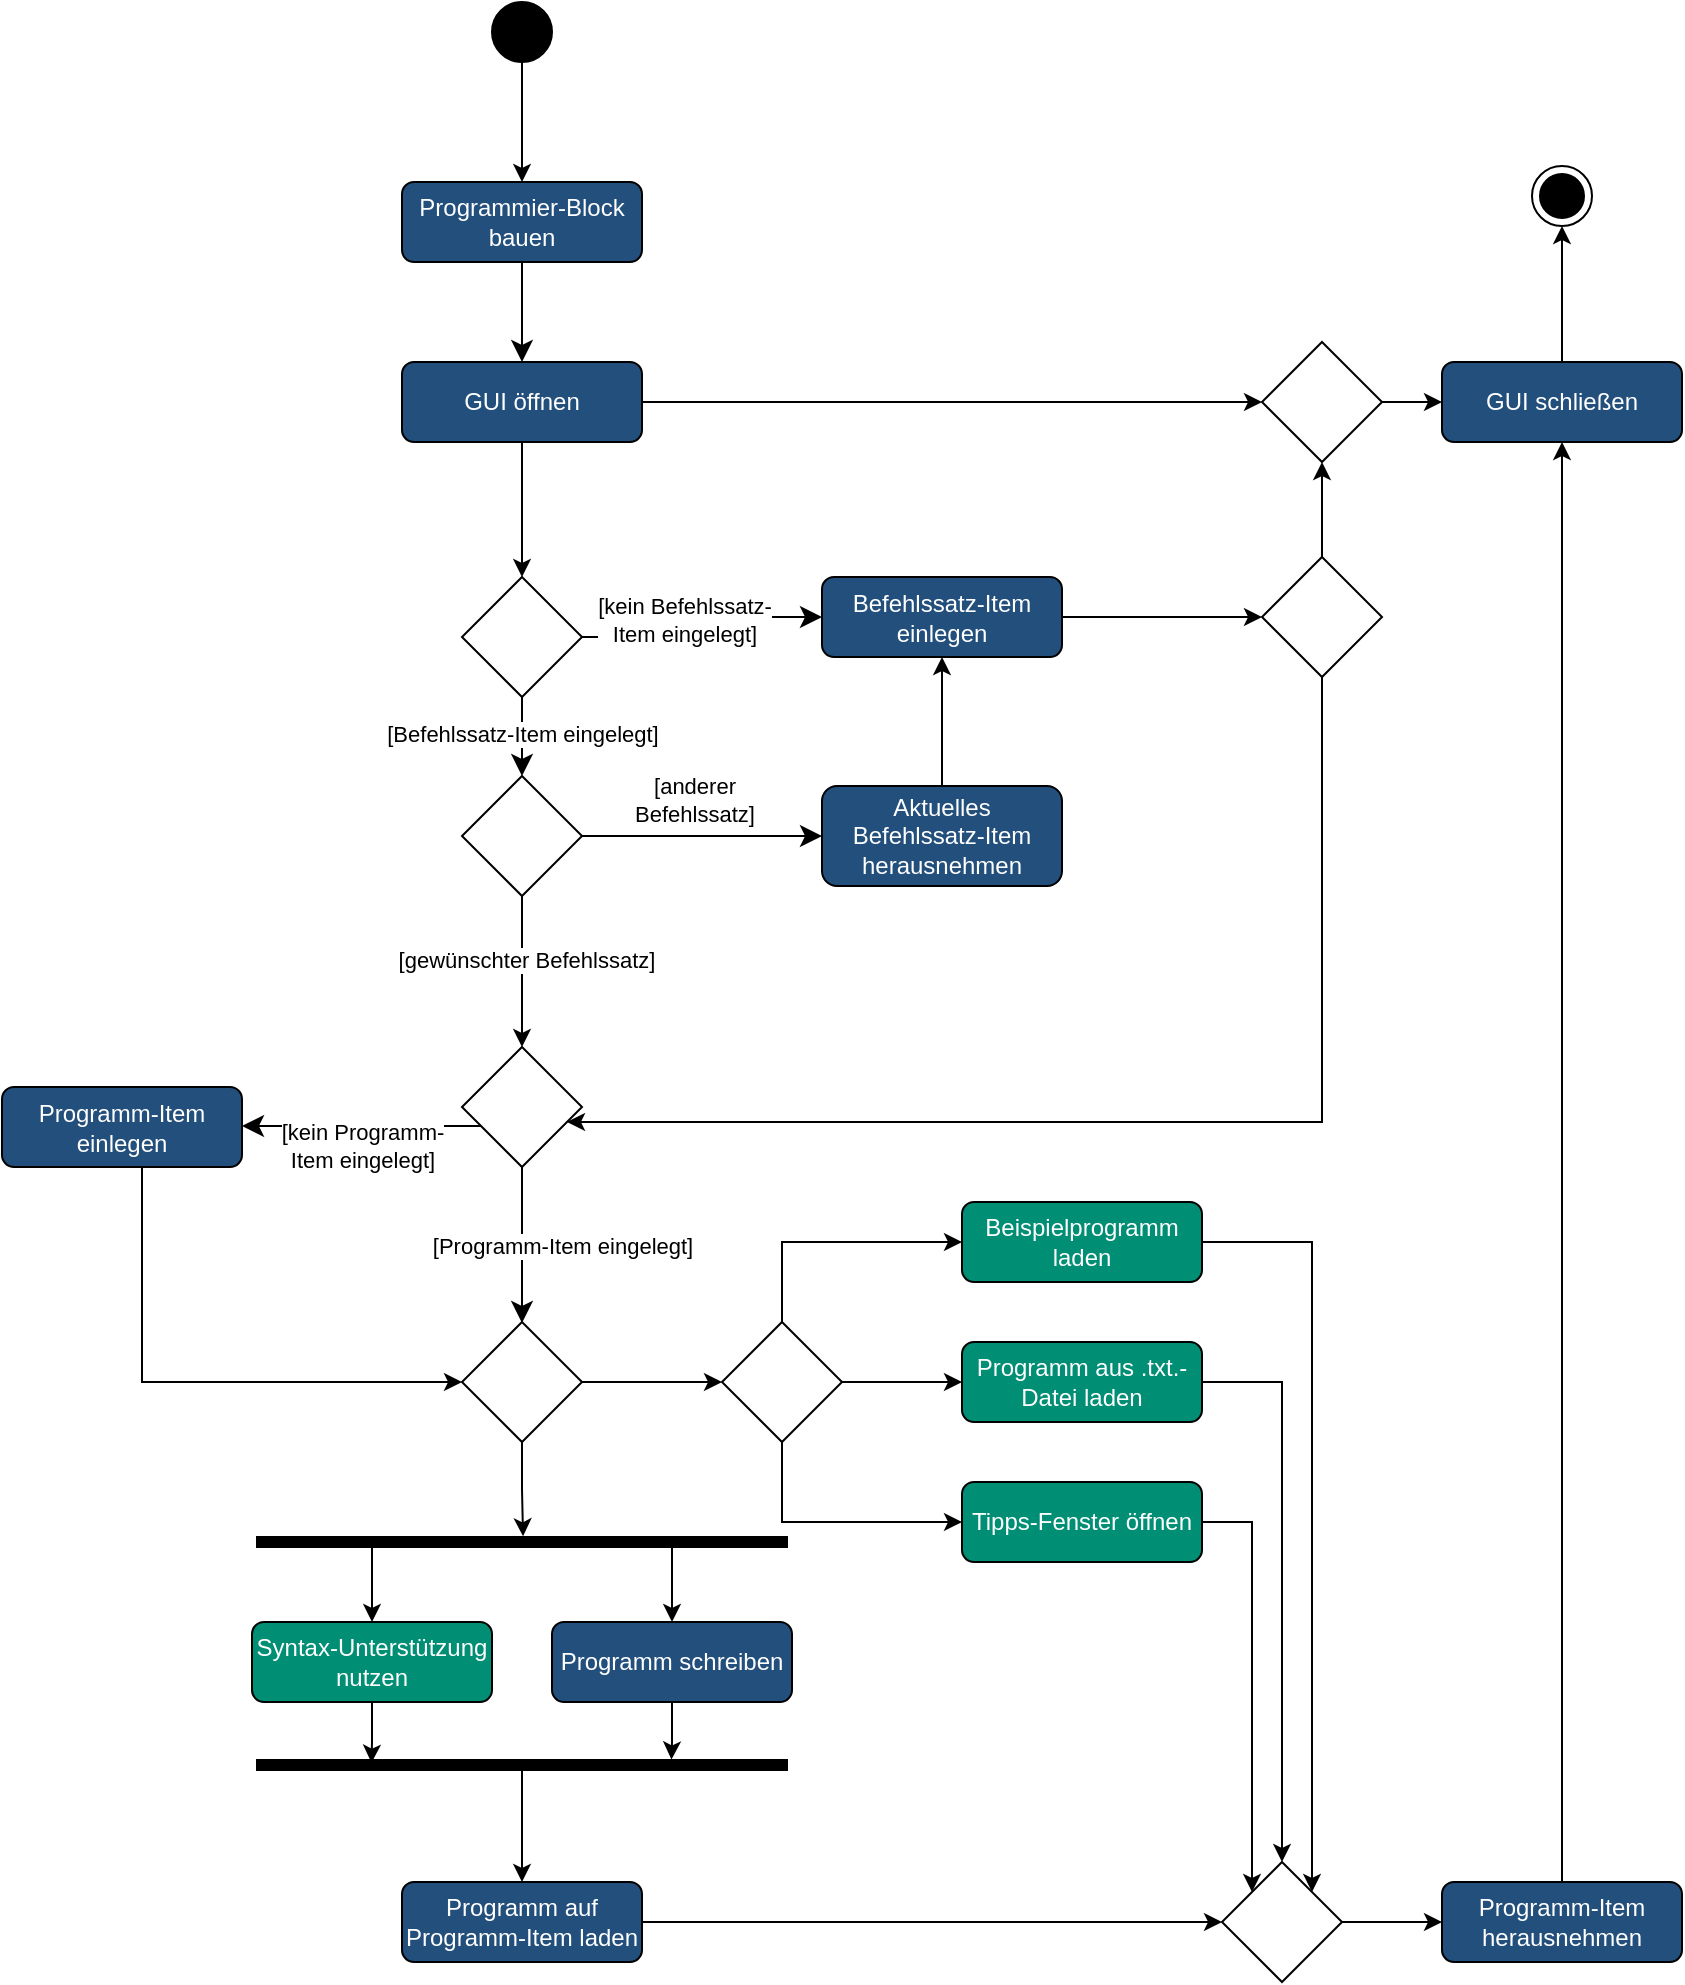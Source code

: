 <mxfile version="22.1.3" type="github">
  <diagram name="Seite-1" id="QZtMsGUC_abDKHyx5tX9">
    <mxGraphModel dx="2442" dy="871" grid="1" gridSize="10" guides="1" tooltips="1" connect="1" arrows="1" fold="1" page="1" pageScale="1" pageWidth="827" pageHeight="1169" math="0" shadow="0">
      <root>
        <mxCell id="0" />
        <mxCell id="1" parent="0" />
        <mxCell id="5Mc1-oOlpaAzoLTNIRne-1" value="" style="rounded=0;html=1;jettySize=auto;orthogonalLoop=1;fontSize=11;endArrow=classic;endFill=1;endSize=8;strokeWidth=1;shadow=0;labelBackgroundColor=default;edgeStyle=orthogonalEdgeStyle;" edge="1" parent="1" source="5Mc1-oOlpaAzoLTNIRne-2" target="5Mc1-oOlpaAzoLTNIRne-21">
          <mxGeometry relative="1" as="geometry">
            <mxPoint x="220" y="130" as="targetPoint" />
          </mxGeometry>
        </mxCell>
        <mxCell id="5Mc1-oOlpaAzoLTNIRne-2" value="Programmier-Block bauen" style="rounded=1;whiteSpace=wrap;html=1;fontSize=12;glass=0;strokeWidth=1;shadow=0;fontColor=#ffffff;fillColor=#234f7c;" vertex="1" parent="1">
          <mxGeometry x="160" y="160" width="120" height="40" as="geometry" />
        </mxCell>
        <mxCell id="5Mc1-oOlpaAzoLTNIRne-6" style="edgeStyle=orthogonalEdgeStyle;rounded=0;orthogonalLoop=1;jettySize=auto;html=1;" edge="1" parent="1" source="5Mc1-oOlpaAzoLTNIRne-38" target="5Mc1-oOlpaAzoLTNIRne-50">
          <mxGeometry relative="1" as="geometry">
            <Array as="points">
              <mxPoint x="620" y="630" />
            </Array>
            <mxPoint x="410" y="640" as="targetPoint" />
          </mxGeometry>
        </mxCell>
        <mxCell id="5Mc1-oOlpaAzoLTNIRne-7" style="edgeStyle=orthogonalEdgeStyle;rounded=0;orthogonalLoop=1;jettySize=auto;html=1;" edge="1" parent="1" source="5Mc1-oOlpaAzoLTNIRne-41" target="5Mc1-oOlpaAzoLTNIRne-23">
          <mxGeometry relative="1" as="geometry">
            <Array as="points">
              <mxPoint x="620" y="270" />
            </Array>
          </mxGeometry>
        </mxCell>
        <mxCell id="5Mc1-oOlpaAzoLTNIRne-8" value="Befehlssatz-Item einlegen" style="rounded=1;whiteSpace=wrap;html=1;fontSize=12;glass=0;strokeWidth=1;shadow=0;fontColor=#ffffff;fillColor=#234F7C;" vertex="1" parent="1">
          <mxGeometry x="370" y="357.5" width="120" height="40" as="geometry" />
        </mxCell>
        <mxCell id="5Mc1-oOlpaAzoLTNIRne-13" style="edgeStyle=orthogonalEdgeStyle;rounded=0;orthogonalLoop=1;jettySize=auto;html=1;" edge="1" parent="1" source="5Mc1-oOlpaAzoLTNIRne-14" target="5Mc1-oOlpaAzoLTNIRne-8">
          <mxGeometry relative="1" as="geometry" />
        </mxCell>
        <mxCell id="5Mc1-oOlpaAzoLTNIRne-14" value="Aktuelles Befehlssatz-Item herausnehmen" style="rounded=1;whiteSpace=wrap;html=1;fontSize=12;glass=0;strokeWidth=1;shadow=0;fontColor=#ffffff;fillColor=#234F7C;" vertex="1" parent="1">
          <mxGeometry x="370" y="462" width="120" height="50" as="geometry" />
        </mxCell>
        <mxCell id="5Mc1-oOlpaAzoLTNIRne-15" style="edgeStyle=orthogonalEdgeStyle;rounded=0;orthogonalLoop=1;jettySize=auto;html=1;" edge="1" parent="1" source="5Mc1-oOlpaAzoLTNIRne-16" target="5Mc1-oOlpaAzoLTNIRne-2">
          <mxGeometry relative="1" as="geometry" />
        </mxCell>
        <mxCell id="5Mc1-oOlpaAzoLTNIRne-16" value="" style="ellipse;fillColor=strokeColor;html=1;" vertex="1" parent="1">
          <mxGeometry x="205" y="70" width="30" height="30" as="geometry" />
        </mxCell>
        <mxCell id="5Mc1-oOlpaAzoLTNIRne-19" style="edgeStyle=orthogonalEdgeStyle;rounded=0;orthogonalLoop=1;jettySize=auto;html=1;" edge="1" parent="1" source="5Mc1-oOlpaAzoLTNIRne-21" target="5Mc1-oOlpaAzoLTNIRne-67">
          <mxGeometry relative="1" as="geometry">
            <mxPoint x="220" y="335" as="targetPoint" />
          </mxGeometry>
        </mxCell>
        <mxCell id="5Mc1-oOlpaAzoLTNIRne-20" style="edgeStyle=orthogonalEdgeStyle;rounded=0;orthogonalLoop=1;jettySize=auto;html=1;" edge="1" parent="1" source="5Mc1-oOlpaAzoLTNIRne-21" target="5Mc1-oOlpaAzoLTNIRne-41">
          <mxGeometry relative="1" as="geometry" />
        </mxCell>
        <mxCell id="5Mc1-oOlpaAzoLTNIRne-21" value="GUI öffnen" style="rounded=1;whiteSpace=wrap;html=1;fontSize=12;glass=0;strokeWidth=1;shadow=0;fillColor=#234F7C;fontColor=#ffffff;" vertex="1" parent="1">
          <mxGeometry x="160" y="250" width="120" height="40" as="geometry" />
        </mxCell>
        <mxCell id="5Mc1-oOlpaAzoLTNIRne-22" style="edgeStyle=orthogonalEdgeStyle;rounded=0;orthogonalLoop=1;jettySize=auto;html=1;" edge="1" parent="1" source="5Mc1-oOlpaAzoLTNIRne-23" target="5Mc1-oOlpaAzoLTNIRne-39">
          <mxGeometry relative="1" as="geometry" />
        </mxCell>
        <mxCell id="5Mc1-oOlpaAzoLTNIRne-23" value="GUI schließen" style="rounded=1;whiteSpace=wrap;html=1;fontSize=12;glass=0;strokeWidth=1;shadow=0;fillColor=#234F7C;fontColor=#ffffff;" vertex="1" parent="1">
          <mxGeometry x="680" y="250" width="120" height="40" as="geometry" />
        </mxCell>
        <mxCell id="5Mc1-oOlpaAzoLTNIRne-37" value="" style="edgeStyle=orthogonalEdgeStyle;rounded=0;orthogonalLoop=1;jettySize=auto;html=1;" edge="1" parent="1" source="5Mc1-oOlpaAzoLTNIRne-8" target="5Mc1-oOlpaAzoLTNIRne-38">
          <mxGeometry relative="1" as="geometry">
            <mxPoint x="490" y="378" as="sourcePoint" />
            <mxPoint x="220" y="610" as="targetPoint" />
            <Array as="points" />
          </mxGeometry>
        </mxCell>
        <mxCell id="5Mc1-oOlpaAzoLTNIRne-38" value="" style="rhombus;whiteSpace=wrap;html=1;shadow=0;fontFamily=Helvetica;fontSize=12;align=center;strokeWidth=1;spacing=6;spacingTop=-4;" vertex="1" parent="1">
          <mxGeometry x="590" y="347.5" width="60" height="60" as="geometry" />
        </mxCell>
        <mxCell id="5Mc1-oOlpaAzoLTNIRne-39" value="" style="ellipse;html=1;shape=endState;fillColor=strokeColor;" vertex="1" parent="1">
          <mxGeometry x="725" y="152" width="30" height="30" as="geometry" />
        </mxCell>
        <mxCell id="5Mc1-oOlpaAzoLTNIRne-40" value="" style="edgeStyle=orthogonalEdgeStyle;rounded=0;orthogonalLoop=1;jettySize=auto;html=1;" edge="1" parent="1" source="5Mc1-oOlpaAzoLTNIRne-38" target="5Mc1-oOlpaAzoLTNIRne-41">
          <mxGeometry relative="1" as="geometry">
            <mxPoint x="620" y="348" as="sourcePoint" />
            <mxPoint x="680" y="270" as="targetPoint" />
            <Array as="points" />
          </mxGeometry>
        </mxCell>
        <mxCell id="5Mc1-oOlpaAzoLTNIRne-41" value="" style="rhombus;whiteSpace=wrap;html=1;shadow=0;fontFamily=Helvetica;fontSize=12;align=center;strokeWidth=1;spacing=6;spacingTop=-4;" vertex="1" parent="1">
          <mxGeometry x="590" y="240" width="60" height="60" as="geometry" />
        </mxCell>
        <mxCell id="5Mc1-oOlpaAzoLTNIRne-48" value="[Programm-Item eingelegt]" style="rounded=0;html=1;jettySize=auto;orthogonalLoop=1;fontSize=11;endArrow=classic;endFill=1;endSize=8;strokeWidth=1;shadow=0;labelBackgroundColor=default;edgeStyle=orthogonalEdgeStyle;" edge="1" parent="1" source="5Mc1-oOlpaAzoLTNIRne-50">
          <mxGeometry y="20" relative="1" as="geometry">
            <mxPoint as="offset" />
            <mxPoint x="220" y="730.5" as="targetPoint" />
          </mxGeometry>
        </mxCell>
        <mxCell id="5Mc1-oOlpaAzoLTNIRne-49" value="[kein Programm-&lt;br&gt;Item eingelegt]" style="edgeStyle=orthogonalEdgeStyle;rounded=0;html=1;jettySize=auto;orthogonalLoop=1;fontSize=11;endArrow=classic;endFill=1;endSize=8;strokeWidth=1;shadow=0;labelBackgroundColor=default;" edge="1" parent="1" source="5Mc1-oOlpaAzoLTNIRne-50" target="5Mc1-oOlpaAzoLTNIRne-54">
          <mxGeometry y="10" relative="1" as="geometry">
            <mxPoint as="offset" />
            <mxPoint x="292" y="642.5" as="sourcePoint" />
            <mxPoint x="140" y="760" as="targetPoint" />
            <Array as="points">
              <mxPoint x="100" y="632" />
              <mxPoint x="100" y="632" />
            </Array>
          </mxGeometry>
        </mxCell>
        <mxCell id="5Mc1-oOlpaAzoLTNIRne-50" value="" style="rhombus;whiteSpace=wrap;html=1;shadow=0;fontFamily=Helvetica;fontSize=12;align=center;strokeWidth=1;spacing=6;spacingTop=-4;" vertex="1" parent="1">
          <mxGeometry x="190" y="592.5" width="60" height="60" as="geometry" />
        </mxCell>
        <mxCell id="5Mc1-oOlpaAzoLTNIRne-61" style="edgeStyle=orthogonalEdgeStyle;rounded=0;orthogonalLoop=1;jettySize=auto;html=1;" edge="1" parent="1" source="5Mc1-oOlpaAzoLTNIRne-54" target="5Mc1-oOlpaAzoLTNIRne-62">
          <mxGeometry relative="1" as="geometry">
            <mxPoint x="20" y="710.0" as="targetPoint" />
            <Array as="points">
              <mxPoint x="30" y="760" />
            </Array>
          </mxGeometry>
        </mxCell>
        <mxCell id="5Mc1-oOlpaAzoLTNIRne-54" value="Programm-Item einlegen" style="rounded=1;whiteSpace=wrap;html=1;fontSize=12;glass=0;strokeWidth=1;shadow=0;fontColor=#ffffff;fillColor=#234F7C;" vertex="1" parent="1">
          <mxGeometry x="-40" y="612.5" width="120" height="40" as="geometry" />
        </mxCell>
        <mxCell id="5Mc1-oOlpaAzoLTNIRne-96" style="edgeStyle=orthogonalEdgeStyle;rounded=0;orthogonalLoop=1;jettySize=auto;html=1;entryX=0;entryY=0;entryDx=0;entryDy=0;" edge="1" parent="1" source="5Mc1-oOlpaAzoLTNIRne-56" target="5Mc1-oOlpaAzoLTNIRne-88">
          <mxGeometry relative="1" as="geometry" />
        </mxCell>
        <mxCell id="5Mc1-oOlpaAzoLTNIRne-56" value="Tipps-Fenster öffnen" style="rounded=1;whiteSpace=wrap;html=1;fontSize=12;glass=0;strokeWidth=1;shadow=0;fontColor=#ffffff;fillColor=#008e74;" vertex="1" parent="1">
          <mxGeometry x="440" y="810" width="120" height="40" as="geometry" />
        </mxCell>
        <mxCell id="5Mc1-oOlpaAzoLTNIRne-57" value="Syntax-Unterstützung nutzen" style="rounded=1;whiteSpace=wrap;html=1;fontSize=12;glass=0;strokeWidth=1;shadow=0;fontColor=#ffffff;fillColor=#008e74;" vertex="1" parent="1">
          <mxGeometry x="85" y="880" width="120" height="40" as="geometry" />
        </mxCell>
        <mxCell id="5Mc1-oOlpaAzoLTNIRne-95" style="edgeStyle=orthogonalEdgeStyle;rounded=0;orthogonalLoop=1;jettySize=auto;html=1;" edge="1" parent="1" source="5Mc1-oOlpaAzoLTNIRne-58" target="5Mc1-oOlpaAzoLTNIRne-88">
          <mxGeometry relative="1" as="geometry" />
        </mxCell>
        <mxCell id="5Mc1-oOlpaAzoLTNIRne-58" value="Programm aus .txt.-Datei laden" style="rounded=1;whiteSpace=wrap;html=1;fontSize=12;glass=0;strokeWidth=1;shadow=0;fontColor=#ffffff;fillColor=#008e74;" vertex="1" parent="1">
          <mxGeometry x="440" y="740" width="120" height="40" as="geometry" />
        </mxCell>
        <mxCell id="5Mc1-oOlpaAzoLTNIRne-94" style="edgeStyle=orthogonalEdgeStyle;rounded=0;orthogonalLoop=1;jettySize=auto;html=1;entryX=1;entryY=0;entryDx=0;entryDy=0;" edge="1" parent="1" source="5Mc1-oOlpaAzoLTNIRne-59" target="5Mc1-oOlpaAzoLTNIRne-88">
          <mxGeometry relative="1" as="geometry" />
        </mxCell>
        <mxCell id="5Mc1-oOlpaAzoLTNIRne-59" value="Beispielprogramm laden" style="rounded=1;whiteSpace=wrap;html=1;fontSize=12;glass=0;strokeWidth=1;shadow=0;fontColor=#ffffff;fillColor=#008e74;" vertex="1" parent="1">
          <mxGeometry x="440" y="670" width="120" height="40" as="geometry" />
        </mxCell>
        <mxCell id="5Mc1-oOlpaAzoLTNIRne-60" value="Programm schreiben" style="rounded=1;whiteSpace=wrap;html=1;fontSize=12;glass=0;strokeWidth=1;shadow=0;fontColor=#ffffff;fillColor=#234F7C;" vertex="1" parent="1">
          <mxGeometry x="235" y="880" width="120" height="40" as="geometry" />
        </mxCell>
        <mxCell id="5Mc1-oOlpaAzoLTNIRne-63" style="edgeStyle=orthogonalEdgeStyle;rounded=0;orthogonalLoop=1;jettySize=auto;html=1;entryX=-0.073;entryY=0.498;entryDx=0;entryDy=0;entryPerimeter=0;" edge="1" parent="1" source="5Mc1-oOlpaAzoLTNIRne-62" target="5Mc1-oOlpaAzoLTNIRne-72">
          <mxGeometry relative="1" as="geometry">
            <mxPoint x="220" y="830" as="targetPoint" />
          </mxGeometry>
        </mxCell>
        <mxCell id="5Mc1-oOlpaAzoLTNIRne-62" value="" style="rhombus;whiteSpace=wrap;html=1;shadow=0;fontFamily=Helvetica;fontSize=12;align=center;strokeWidth=1;spacing=6;spacingTop=-4;" vertex="1" parent="1">
          <mxGeometry x="190" y="730" width="60" height="60" as="geometry" />
        </mxCell>
        <mxCell id="5Mc1-oOlpaAzoLTNIRne-65" value="[Befehlssatz-Item eingelegt]" style="rounded=0;html=1;jettySize=auto;orthogonalLoop=1;fontSize=11;endArrow=classic;endFill=1;endSize=8;strokeWidth=1;shadow=0;labelBackgroundColor=default;edgeStyle=orthogonalEdgeStyle;" edge="1" parent="1" source="5Mc1-oOlpaAzoLTNIRne-67" target="5Mc1-oOlpaAzoLTNIRne-71">
          <mxGeometry x="-0.121" relative="1" as="geometry">
            <mxPoint as="offset" />
          </mxGeometry>
        </mxCell>
        <mxCell id="5Mc1-oOlpaAzoLTNIRne-66" value="[kein Befehlssatz-&lt;br&gt;Item eingelegt]" style="edgeStyle=orthogonalEdgeStyle;rounded=0;html=1;jettySize=auto;orthogonalLoop=1;fontSize=11;endArrow=classic;endFill=1;endSize=8;strokeWidth=1;shadow=0;labelBackgroundColor=default;" edge="1" parent="1" source="5Mc1-oOlpaAzoLTNIRne-67" target="5Mc1-oOlpaAzoLTNIRne-8">
          <mxGeometry x="-0.222" y="9" relative="1" as="geometry">
            <mxPoint as="offset" />
            <mxPoint x="292" y="369" as="sourcePoint" />
            <mxPoint x="370" y="369.5" as="targetPoint" />
          </mxGeometry>
        </mxCell>
        <mxCell id="5Mc1-oOlpaAzoLTNIRne-67" value="" style="rhombus;whiteSpace=wrap;html=1;shadow=0;fontFamily=Helvetica;fontSize=12;align=center;strokeWidth=1;spacing=6;spacingTop=-4;" vertex="1" parent="1">
          <mxGeometry x="190" y="357.5" width="60" height="60" as="geometry" />
        </mxCell>
        <mxCell id="5Mc1-oOlpaAzoLTNIRne-68" value="[anderer &lt;br&gt;Befehlssatz]" style="rounded=0;html=1;jettySize=auto;orthogonalLoop=1;fontSize=11;endArrow=classic;endFill=1;endSize=8;strokeWidth=1;shadow=0;labelBackgroundColor=default;edgeStyle=orthogonalEdgeStyle;" edge="1" parent="1" source="5Mc1-oOlpaAzoLTNIRne-71" target="5Mc1-oOlpaAzoLTNIRne-14">
          <mxGeometry x="-0.067" y="18" relative="1" as="geometry">
            <mxPoint as="offset" />
            <mxPoint x="370" y="499.5" as="targetPoint" />
          </mxGeometry>
        </mxCell>
        <mxCell id="5Mc1-oOlpaAzoLTNIRne-69" style="edgeStyle=orthogonalEdgeStyle;rounded=0;orthogonalLoop=1;jettySize=auto;html=1;" edge="1" parent="1" source="5Mc1-oOlpaAzoLTNIRne-71" target="5Mc1-oOlpaAzoLTNIRne-50">
          <mxGeometry relative="1" as="geometry">
            <mxPoint x="220" y="592.5" as="targetPoint" />
          </mxGeometry>
        </mxCell>
        <mxCell id="5Mc1-oOlpaAzoLTNIRne-70" value="[gewünschter Befehlssatz]" style="edgeLabel;html=1;align=center;verticalAlign=middle;resizable=0;points=[];" vertex="1" connectable="0" parent="5Mc1-oOlpaAzoLTNIRne-69">
          <mxGeometry x="-0.147" y="2" relative="1" as="geometry">
            <mxPoint as="offset" />
          </mxGeometry>
        </mxCell>
        <mxCell id="5Mc1-oOlpaAzoLTNIRne-71" value="" style="rhombus;whiteSpace=wrap;html=1;shadow=0;fontFamily=Helvetica;fontSize=12;align=center;strokeWidth=1;spacing=6;spacingTop=-4;" vertex="1" parent="1">
          <mxGeometry x="190" y="457" width="60" height="60" as="geometry" />
        </mxCell>
        <mxCell id="5Mc1-oOlpaAzoLTNIRne-73" style="edgeStyle=orthogonalEdgeStyle;rounded=0;orthogonalLoop=1;jettySize=auto;html=1;" edge="1" parent="1" source="5Mc1-oOlpaAzoLTNIRne-72" target="5Mc1-oOlpaAzoLTNIRne-57">
          <mxGeometry relative="1" as="geometry">
            <Array as="points">
              <mxPoint x="145" y="860" />
              <mxPoint x="145" y="860" />
            </Array>
          </mxGeometry>
        </mxCell>
        <mxCell id="5Mc1-oOlpaAzoLTNIRne-74" style="edgeStyle=orthogonalEdgeStyle;rounded=0;orthogonalLoop=1;jettySize=auto;html=1;" edge="1" parent="1" source="5Mc1-oOlpaAzoLTNIRne-72" target="5Mc1-oOlpaAzoLTNIRne-60">
          <mxGeometry relative="1" as="geometry">
            <Array as="points">
              <mxPoint x="295" y="860" />
              <mxPoint x="295" y="860" />
            </Array>
          </mxGeometry>
        </mxCell>
        <mxCell id="5Mc1-oOlpaAzoLTNIRne-72" value="" style="html=1;points=[];perimeter=orthogonalPerimeter;fillColor=strokeColor;rotation=90;" vertex="1" parent="1">
          <mxGeometry x="217.5" y="707.5" width="5" height="265" as="geometry" />
        </mxCell>
        <mxCell id="5Mc1-oOlpaAzoLTNIRne-79" style="edgeStyle=orthogonalEdgeStyle;rounded=0;orthogonalLoop=1;jettySize=auto;html=1;" edge="1" parent="1" source="5Mc1-oOlpaAzoLTNIRne-75" target="5Mc1-oOlpaAzoLTNIRne-78">
          <mxGeometry relative="1" as="geometry" />
        </mxCell>
        <mxCell id="5Mc1-oOlpaAzoLTNIRne-75" value="" style="html=1;points=[];perimeter=orthogonalPerimeter;fillColor=strokeColor;rotation=90;" vertex="1" parent="1">
          <mxGeometry x="217.5" y="819" width="5" height="265" as="geometry" />
        </mxCell>
        <mxCell id="5Mc1-oOlpaAzoLTNIRne-76" style="edgeStyle=orthogonalEdgeStyle;rounded=0;orthogonalLoop=1;jettySize=auto;html=1;entryX=0.273;entryY=0.784;entryDx=0;entryDy=0;entryPerimeter=0;" edge="1" parent="1" source="5Mc1-oOlpaAzoLTNIRne-57" target="5Mc1-oOlpaAzoLTNIRne-75">
          <mxGeometry relative="1" as="geometry" />
        </mxCell>
        <mxCell id="5Mc1-oOlpaAzoLTNIRne-77" style="edgeStyle=orthogonalEdgeStyle;rounded=0;orthogonalLoop=1;jettySize=auto;html=1;entryX=-0.053;entryY=0.218;entryDx=0;entryDy=0;entryPerimeter=0;" edge="1" parent="1" source="5Mc1-oOlpaAzoLTNIRne-60" target="5Mc1-oOlpaAzoLTNIRne-75">
          <mxGeometry relative="1" as="geometry" />
        </mxCell>
        <mxCell id="5Mc1-oOlpaAzoLTNIRne-80" style="edgeStyle=orthogonalEdgeStyle;rounded=0;orthogonalLoop=1;jettySize=auto;html=1;" edge="1" parent="1" source="5Mc1-oOlpaAzoLTNIRne-88" target="5Mc1-oOlpaAzoLTNIRne-81">
          <mxGeometry relative="1" as="geometry">
            <mxPoint x="480" y="1030" as="targetPoint" />
          </mxGeometry>
        </mxCell>
        <mxCell id="5Mc1-oOlpaAzoLTNIRne-78" value="Programm auf Programm-Item laden" style="rounded=1;whiteSpace=wrap;html=1;fontSize=12;glass=0;strokeWidth=1;shadow=0;fontColor=#ffffff;fillColor=#234F7C;" vertex="1" parent="1">
          <mxGeometry x="160" y="1010" width="120" height="40" as="geometry" />
        </mxCell>
        <mxCell id="5Mc1-oOlpaAzoLTNIRne-82" style="edgeStyle=orthogonalEdgeStyle;rounded=0;orthogonalLoop=1;jettySize=auto;html=1;" edge="1" parent="1" source="5Mc1-oOlpaAzoLTNIRne-81" target="5Mc1-oOlpaAzoLTNIRne-23">
          <mxGeometry relative="1" as="geometry" />
        </mxCell>
        <mxCell id="5Mc1-oOlpaAzoLTNIRne-81" value="Programm-Item herausnehmen" style="rounded=1;whiteSpace=wrap;html=1;fontSize=12;glass=0;strokeWidth=1;shadow=0;fontColor=#ffffff;fillColor=#234F7C;" vertex="1" parent="1">
          <mxGeometry x="680" y="1010" width="120" height="40" as="geometry" />
        </mxCell>
        <mxCell id="5Mc1-oOlpaAzoLTNIRne-85" style="edgeStyle=orthogonalEdgeStyle;rounded=0;orthogonalLoop=1;jettySize=auto;html=1;" edge="1" parent="1" source="5Mc1-oOlpaAzoLTNIRne-83" target="5Mc1-oOlpaAzoLTNIRne-59">
          <mxGeometry relative="1" as="geometry">
            <Array as="points">
              <mxPoint x="350" y="690" />
            </Array>
          </mxGeometry>
        </mxCell>
        <mxCell id="5Mc1-oOlpaAzoLTNIRne-86" style="edgeStyle=orthogonalEdgeStyle;rounded=0;orthogonalLoop=1;jettySize=auto;html=1;" edge="1" parent="1" source="5Mc1-oOlpaAzoLTNIRne-83" target="5Mc1-oOlpaAzoLTNIRne-58">
          <mxGeometry relative="1" as="geometry" />
        </mxCell>
        <mxCell id="5Mc1-oOlpaAzoLTNIRne-87" style="edgeStyle=orthogonalEdgeStyle;rounded=0;orthogonalLoop=1;jettySize=auto;html=1;" edge="1" parent="1" source="5Mc1-oOlpaAzoLTNIRne-83" target="5Mc1-oOlpaAzoLTNIRne-56">
          <mxGeometry relative="1" as="geometry">
            <mxPoint x="490" y="760.0" as="sourcePoint" />
            <mxPoint x="610" y="810.0" as="targetPoint" />
            <Array as="points">
              <mxPoint x="350" y="830" />
            </Array>
          </mxGeometry>
        </mxCell>
        <mxCell id="5Mc1-oOlpaAzoLTNIRne-83" value="" style="rhombus;whiteSpace=wrap;html=1;shadow=0;fontFamily=Helvetica;fontSize=12;align=center;strokeWidth=1;spacing=6;spacingTop=-4;" vertex="1" parent="1">
          <mxGeometry x="320" y="730" width="60" height="60" as="geometry" />
        </mxCell>
        <mxCell id="5Mc1-oOlpaAzoLTNIRne-84" style="edgeStyle=orthogonalEdgeStyle;rounded=0;orthogonalLoop=1;jettySize=auto;html=1;" edge="1" parent="1" source="5Mc1-oOlpaAzoLTNIRne-62" target="5Mc1-oOlpaAzoLTNIRne-83">
          <mxGeometry relative="1" as="geometry" />
        </mxCell>
        <mxCell id="5Mc1-oOlpaAzoLTNIRne-93" value="" style="edgeStyle=orthogonalEdgeStyle;rounded=0;orthogonalLoop=1;jettySize=auto;html=1;" edge="1" parent="1" source="5Mc1-oOlpaAzoLTNIRne-78" target="5Mc1-oOlpaAzoLTNIRne-88">
          <mxGeometry relative="1" as="geometry">
            <mxPoint x="680" y="1030" as="targetPoint" />
            <mxPoint x="280" y="1030" as="sourcePoint" />
          </mxGeometry>
        </mxCell>
        <mxCell id="5Mc1-oOlpaAzoLTNIRne-88" value="" style="rhombus;whiteSpace=wrap;html=1;shadow=0;fontFamily=Helvetica;fontSize=12;align=center;strokeWidth=1;spacing=6;spacingTop=-4;" vertex="1" parent="1">
          <mxGeometry x="570" y="1000" width="60" height="60" as="geometry" />
        </mxCell>
      </root>
    </mxGraphModel>
  </diagram>
</mxfile>
